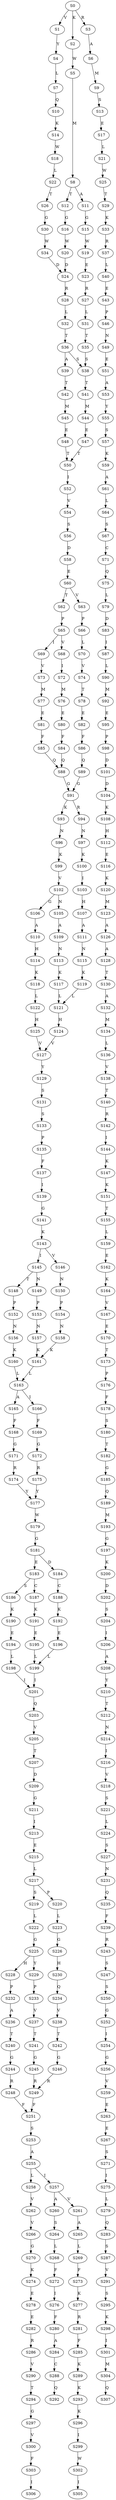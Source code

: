 strict digraph  {
	S0 -> S1 [ label = V ];
	S0 -> S2 [ label = K ];
	S0 -> S3 [ label = R ];
	S1 -> S4 [ label = Y ];
	S2 -> S5 [ label = W ];
	S3 -> S6 [ label = A ];
	S4 -> S7 [ label = L ];
	S5 -> S8 [ label = M ];
	S6 -> S9 [ label = M ];
	S7 -> S10 [ label = Q ];
	S8 -> S11 [ label = A ];
	S8 -> S12 [ label = T ];
	S9 -> S13 [ label = S ];
	S10 -> S14 [ label = K ];
	S11 -> S15 [ label = G ];
	S12 -> S16 [ label = G ];
	S13 -> S17 [ label = E ];
	S14 -> S18 [ label = W ];
	S15 -> S19 [ label = W ];
	S16 -> S20 [ label = W ];
	S17 -> S21 [ label = L ];
	S18 -> S22 [ label = L ];
	S19 -> S23 [ label = E ];
	S20 -> S24 [ label = D ];
	S21 -> S25 [ label = W ];
	S22 -> S26 [ label = T ];
	S23 -> S27 [ label = R ];
	S24 -> S28 [ label = R ];
	S25 -> S29 [ label = T ];
	S26 -> S30 [ label = G ];
	S27 -> S31 [ label = L ];
	S28 -> S32 [ label = L ];
	S29 -> S33 [ label = K ];
	S30 -> S34 [ label = W ];
	S31 -> S35 [ label = T ];
	S32 -> S36 [ label = T ];
	S33 -> S37 [ label = R ];
	S34 -> S24 [ label = D ];
	S35 -> S38 [ label = S ];
	S36 -> S39 [ label = A ];
	S36 -> S38 [ label = S ];
	S37 -> S40 [ label = L ];
	S38 -> S41 [ label = T ];
	S39 -> S42 [ label = T ];
	S40 -> S43 [ label = E ];
	S41 -> S44 [ label = M ];
	S42 -> S45 [ label = M ];
	S43 -> S46 [ label = P ];
	S44 -> S47 [ label = E ];
	S45 -> S48 [ label = E ];
	S46 -> S49 [ label = N ];
	S47 -> S50 [ label = T ];
	S48 -> S50 [ label = T ];
	S49 -> S51 [ label = E ];
	S50 -> S52 [ label = I ];
	S51 -> S53 [ label = A ];
	S52 -> S54 [ label = V ];
	S53 -> S55 [ label = Y ];
	S54 -> S56 [ label = S ];
	S55 -> S57 [ label = S ];
	S56 -> S58 [ label = D ];
	S57 -> S59 [ label = K ];
	S58 -> S60 [ label = E ];
	S59 -> S61 [ label = A ];
	S60 -> S62 [ label = T ];
	S60 -> S63 [ label = V ];
	S61 -> S64 [ label = L ];
	S62 -> S65 [ label = P ];
	S63 -> S66 [ label = P ];
	S64 -> S67 [ label = S ];
	S65 -> S68 [ label = V ];
	S65 -> S69 [ label = I ];
	S66 -> S70 [ label = L ];
	S67 -> S71 [ label = C ];
	S68 -> S72 [ label = I ];
	S69 -> S73 [ label = V ];
	S70 -> S74 [ label = V ];
	S71 -> S75 [ label = Q ];
	S72 -> S76 [ label = M ];
	S73 -> S77 [ label = M ];
	S74 -> S78 [ label = T ];
	S75 -> S79 [ label = L ];
	S76 -> S80 [ label = E ];
	S77 -> S81 [ label = E ];
	S78 -> S82 [ label = E ];
	S79 -> S83 [ label = D ];
	S80 -> S84 [ label = F ];
	S81 -> S85 [ label = F ];
	S82 -> S86 [ label = F ];
	S83 -> S87 [ label = I ];
	S84 -> S88 [ label = Q ];
	S85 -> S88 [ label = Q ];
	S86 -> S89 [ label = Q ];
	S87 -> S90 [ label = L ];
	S88 -> S91 [ label = G ];
	S89 -> S91 [ label = G ];
	S90 -> S92 [ label = M ];
	S91 -> S93 [ label = K ];
	S91 -> S94 [ label = R ];
	S92 -> S95 [ label = E ];
	S93 -> S96 [ label = N ];
	S94 -> S97 [ label = N ];
	S95 -> S98 [ label = P ];
	S96 -> S99 [ label = K ];
	S97 -> S100 [ label = K ];
	S98 -> S101 [ label = D ];
	S99 -> S102 [ label = V ];
	S100 -> S103 [ label = I ];
	S101 -> S104 [ label = D ];
	S102 -> S105 [ label = N ];
	S102 -> S106 [ label = G ];
	S103 -> S107 [ label = H ];
	S104 -> S108 [ label = K ];
	S105 -> S109 [ label = A ];
	S106 -> S110 [ label = A ];
	S107 -> S111 [ label = A ];
	S108 -> S112 [ label = H ];
	S109 -> S113 [ label = N ];
	S110 -> S114 [ label = H ];
	S111 -> S115 [ label = N ];
	S112 -> S116 [ label = E ];
	S113 -> S117 [ label = K ];
	S114 -> S118 [ label = K ];
	S115 -> S119 [ label = K ];
	S116 -> S120 [ label = K ];
	S117 -> S121 [ label = L ];
	S118 -> S122 [ label = L ];
	S119 -> S121 [ label = L ];
	S120 -> S123 [ label = M ];
	S121 -> S124 [ label = H ];
	S122 -> S125 [ label = H ];
	S123 -> S126 [ label = A ];
	S124 -> S127 [ label = V ];
	S125 -> S127 [ label = V ];
	S126 -> S128 [ label = A ];
	S127 -> S129 [ label = Y ];
	S128 -> S130 [ label = T ];
	S129 -> S131 [ label = S ];
	S130 -> S132 [ label = A ];
	S131 -> S133 [ label = S ];
	S132 -> S134 [ label = M ];
	S133 -> S135 [ label = P ];
	S134 -> S136 [ label = L ];
	S135 -> S137 [ label = F ];
	S136 -> S138 [ label = V ];
	S137 -> S139 [ label = I ];
	S138 -> S140 [ label = T ];
	S139 -> S141 [ label = G ];
	S140 -> S142 [ label = R ];
	S141 -> S143 [ label = K ];
	S142 -> S144 [ label = I ];
	S143 -> S145 [ label = I ];
	S143 -> S146 [ label = V ];
	S144 -> S147 [ label = K ];
	S145 -> S148 [ label = T ];
	S145 -> S149 [ label = N ];
	S146 -> S150 [ label = N ];
	S147 -> S151 [ label = K ];
	S148 -> S152 [ label = P ];
	S149 -> S153 [ label = P ];
	S150 -> S154 [ label = P ];
	S151 -> S155 [ label = T ];
	S152 -> S156 [ label = N ];
	S153 -> S157 [ label = N ];
	S154 -> S158 [ label = N ];
	S155 -> S159 [ label = L ];
	S156 -> S160 [ label = K ];
	S157 -> S161 [ label = K ];
	S158 -> S161 [ label = K ];
	S159 -> S162 [ label = E ];
	S160 -> S163 [ label = L ];
	S161 -> S163 [ label = L ];
	S162 -> S164 [ label = K ];
	S163 -> S165 [ label = A ];
	S163 -> S166 [ label = I ];
	S164 -> S167 [ label = V ];
	S165 -> S168 [ label = F ];
	S166 -> S169 [ label = F ];
	S167 -> S170 [ label = E ];
	S168 -> S171 [ label = G ];
	S169 -> S172 [ label = G ];
	S170 -> S173 [ label = T ];
	S171 -> S174 [ label = R ];
	S172 -> S175 [ label = R ];
	S173 -> S176 [ label = P ];
	S174 -> S177 [ label = Y ];
	S175 -> S177 [ label = Y ];
	S176 -> S178 [ label = F ];
	S177 -> S179 [ label = W ];
	S178 -> S180 [ label = S ];
	S179 -> S181 [ label = G ];
	S180 -> S182 [ label = T ];
	S181 -> S183 [ label = E ];
	S181 -> S184 [ label = D ];
	S182 -> S185 [ label = G ];
	S183 -> S186 [ label = S ];
	S183 -> S187 [ label = C ];
	S184 -> S188 [ label = C ];
	S185 -> S189 [ label = Q ];
	S186 -> S190 [ label = K ];
	S187 -> S191 [ label = K ];
	S188 -> S192 [ label = K ];
	S189 -> S193 [ label = M ];
	S190 -> S194 [ label = E ];
	S191 -> S195 [ label = E ];
	S192 -> S196 [ label = E ];
	S193 -> S197 [ label = G ];
	S194 -> S198 [ label = L ];
	S195 -> S199 [ label = L ];
	S196 -> S199 [ label = L ];
	S197 -> S200 [ label = K ];
	S198 -> S201 [ label = I ];
	S199 -> S201 [ label = I ];
	S200 -> S202 [ label = D ];
	S201 -> S203 [ label = Q ];
	S202 -> S204 [ label = S ];
	S203 -> S205 [ label = V ];
	S204 -> S206 [ label = I ];
	S205 -> S207 [ label = T ];
	S206 -> S208 [ label = A ];
	S207 -> S209 [ label = D ];
	S208 -> S210 [ label = Y ];
	S209 -> S211 [ label = G ];
	S210 -> S212 [ label = T ];
	S211 -> S213 [ label = I ];
	S212 -> S214 [ label = N ];
	S213 -> S215 [ label = E ];
	S214 -> S216 [ label = I ];
	S215 -> S217 [ label = L ];
	S216 -> S218 [ label = V ];
	S217 -> S219 [ label = S ];
	S217 -> S220 [ label = P ];
	S218 -> S221 [ label = S ];
	S219 -> S222 [ label = L ];
	S220 -> S223 [ label = L ];
	S221 -> S224 [ label = L ];
	S222 -> S225 [ label = G ];
	S223 -> S226 [ label = G ];
	S224 -> S227 [ label = S ];
	S225 -> S228 [ label = H ];
	S225 -> S229 [ label = Y ];
	S226 -> S230 [ label = H ];
	S227 -> S231 [ label = N ];
	S228 -> S232 [ label = P ];
	S229 -> S233 [ label = P ];
	S230 -> S234 [ label = Q ];
	S231 -> S235 [ label = Q ];
	S232 -> S236 [ label = A ];
	S233 -> S237 [ label = V ];
	S234 -> S238 [ label = V ];
	S235 -> S239 [ label = F ];
	S236 -> S240 [ label = T ];
	S237 -> S241 [ label = T ];
	S238 -> S242 [ label = T ];
	S239 -> S243 [ label = R ];
	S240 -> S244 [ label = G ];
	S241 -> S245 [ label = G ];
	S242 -> S246 [ label = G ];
	S243 -> S247 [ label = S ];
	S244 -> S248 [ label = R ];
	S245 -> S249 [ label = R ];
	S246 -> S249 [ label = R ];
	S247 -> S250 [ label = S ];
	S248 -> S251 [ label = F ];
	S249 -> S251 [ label = F ];
	S250 -> S252 [ label = G ];
	S251 -> S253 [ label = S ];
	S252 -> S254 [ label = I ];
	S253 -> S255 [ label = A ];
	S254 -> S256 [ label = G ];
	S255 -> S257 [ label = I ];
	S255 -> S258 [ label = L ];
	S256 -> S259 [ label = V ];
	S257 -> S260 [ label = A ];
	S257 -> S261 [ label = V ];
	S258 -> S262 [ label = V ];
	S259 -> S263 [ label = E ];
	S260 -> S264 [ label = S ];
	S261 -> S265 [ label = A ];
	S262 -> S266 [ label = V ];
	S263 -> S267 [ label = E ];
	S264 -> S268 [ label = L ];
	S265 -> S269 [ label = L ];
	S266 -> S270 [ label = G ];
	S267 -> S271 [ label = S ];
	S268 -> S272 [ label = F ];
	S269 -> S273 [ label = F ];
	S270 -> S274 [ label = K ];
	S271 -> S275 [ label = I ];
	S272 -> S276 [ label = I ];
	S273 -> S277 [ label = K ];
	S274 -> S278 [ label = E ];
	S275 -> S279 [ label = L ];
	S276 -> S280 [ label = F ];
	S277 -> S281 [ label = R ];
	S278 -> S282 [ label = E ];
	S279 -> S283 [ label = Q ];
	S280 -> S284 [ label = A ];
	S281 -> S285 [ label = F ];
	S282 -> S286 [ label = R ];
	S283 -> S287 [ label = S ];
	S284 -> S288 [ label = C ];
	S285 -> S289 [ label = K ];
	S286 -> S290 [ label = V ];
	S287 -> S291 [ label = V ];
	S288 -> S292 [ label = Q ];
	S289 -> S293 [ label = K ];
	S290 -> S294 [ label = T ];
	S291 -> S295 [ label = S ];
	S293 -> S296 [ label = K ];
	S294 -> S297 [ label = G ];
	S295 -> S298 [ label = K ];
	S296 -> S299 [ label = I ];
	S297 -> S300 [ label = V ];
	S298 -> S301 [ label = I ];
	S299 -> S302 [ label = W ];
	S300 -> S303 [ label = F ];
	S301 -> S304 [ label = M ];
	S302 -> S305 [ label = I ];
	S303 -> S306 [ label = I ];
	S304 -> S307 [ label = Q ];
}
